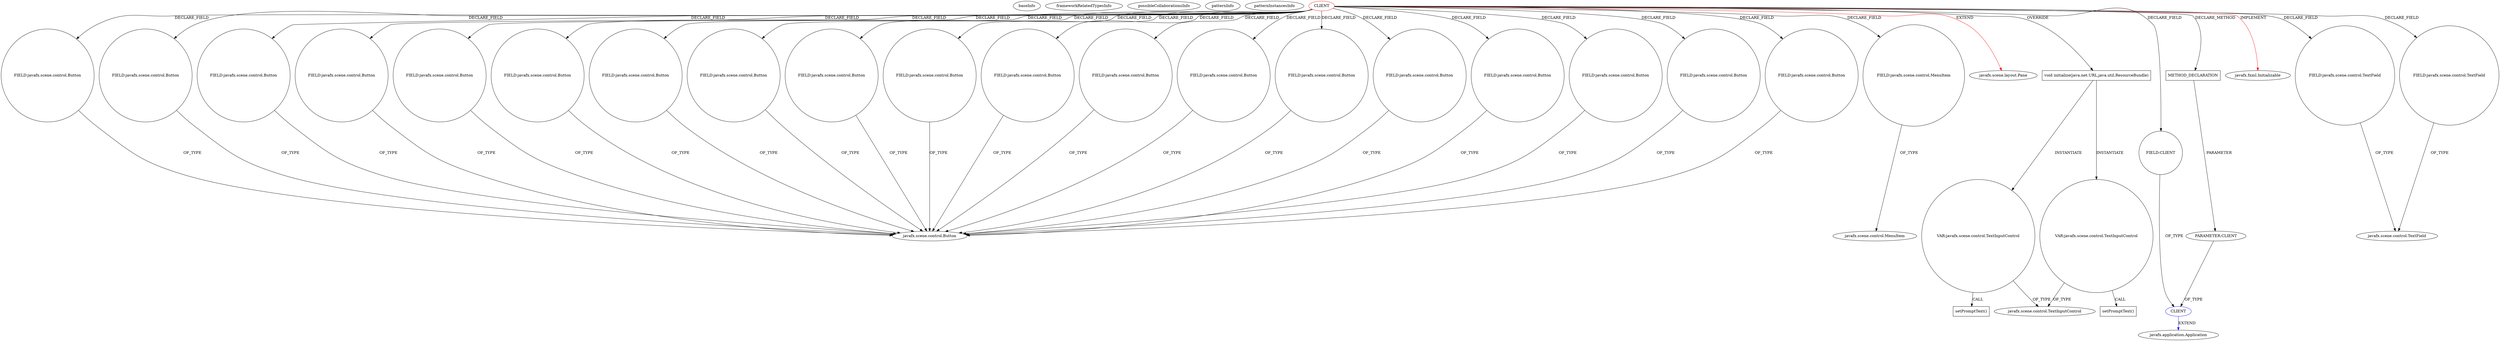 digraph {
baseInfo[graphId=312,category="pattern",isAnonymous=false,possibleRelation=true]
frameworkRelatedTypesInfo[0="javafx.fxml.Initializable",1="javafx.scene.layout.Pane"]
possibleCollaborationsInfo[0="312~FIELD_TYPE_DECLARATION-PARAMETER_TYPE_DECLARATION-CLIENT_METHOD_DECLARATION-~javafx.fxml.Initializable javafx.scene.layout.Pane ~javafx.application.Application ~false~false"]
patternInfo[frequency=2.0,patternRootClient=0]
patternInstancesInfo[0="weltensturm-milca~/weltensturm-milca/milca-master/src/milca/GUI.java~GUI~4747",1="weltensturm-milca~/weltensturm-milca/milca-master/src/milca/GUIController.java~GUIController~4745"]
7[label="javafx.scene.control.Button",vertexType="FRAMEWORK_CLASS_TYPE",isFrameworkType=false]
18[label="FIELD:javafx.scene.control.Button",vertexType="FIELD_DECLARATION",isFrameworkType=false,shape=circle]
22[label="FIELD:javafx.scene.control.Button",vertexType="FIELD_DECLARATION",isFrameworkType=false,shape=circle]
28[label="FIELD:javafx.scene.control.Button",vertexType="FIELD_DECLARATION",isFrameworkType=false,shape=circle]
48[label="FIELD:javafx.scene.control.Button",vertexType="FIELD_DECLARATION",isFrameworkType=false,shape=circle]
16[label="FIELD:javafx.scene.control.Button",vertexType="FIELD_DECLARATION",isFrameworkType=false,shape=circle]
24[label="FIELD:javafx.scene.control.Button",vertexType="FIELD_DECLARATION",isFrameworkType=false,shape=circle]
46[label="FIELD:javafx.scene.control.Button",vertexType="FIELD_DECLARATION",isFrameworkType=false,shape=circle]
38[label="FIELD:javafx.scene.control.Button",vertexType="FIELD_DECLARATION",isFrameworkType=false,shape=circle]
44[label="FIELD:javafx.scene.control.Button",vertexType="FIELD_DECLARATION",isFrameworkType=false,shape=circle]
30[label="FIELD:javafx.scene.control.Button",vertexType="FIELD_DECLARATION",isFrameworkType=false,shape=circle]
12[label="FIELD:javafx.scene.control.Button",vertexType="FIELD_DECLARATION",isFrameworkType=false,shape=circle]
50[label="FIELD:javafx.scene.control.Button",vertexType="FIELD_DECLARATION",isFrameworkType=false,shape=circle]
26[label="FIELD:javafx.scene.control.Button",vertexType="FIELD_DECLARATION",isFrameworkType=false,shape=circle]
6[label="FIELD:javafx.scene.control.Button",vertexType="FIELD_DECLARATION",isFrameworkType=false,shape=circle]
14[label="FIELD:javafx.scene.control.Button",vertexType="FIELD_DECLARATION",isFrameworkType=false,shape=circle]
40[label="FIELD:javafx.scene.control.Button",vertexType="FIELD_DECLARATION",isFrameworkType=false,shape=circle]
42[label="FIELD:javafx.scene.control.Button",vertexType="FIELD_DECLARATION",isFrameworkType=false,shape=circle]
52[label="FIELD:javafx.scene.control.Button",vertexType="FIELD_DECLARATION",isFrameworkType=false,shape=circle]
32[label="FIELD:javafx.scene.control.Button",vertexType="FIELD_DECLARATION",isFrameworkType=false,shape=circle]
0[label="CLIENT",vertexType="ROOT_CLIENT_CLASS_DECLARATION",isFrameworkType=false,color=red]
62[label="FIELD:javafx.scene.control.MenuItem",vertexType="FIELD_DECLARATION",isFrameworkType=false,shape=circle]
1[label="javafx.scene.layout.Pane",vertexType="FRAMEWORK_CLASS_TYPE",isFrameworkType=false]
61[label="javafx.scene.control.MenuItem",vertexType="FRAMEWORK_CLASS_TYPE",isFrameworkType=false]
72[label="void initialize(java.net.URL,java.util.ResourceBundle)",vertexType="OVERRIDING_METHOD_DECLARATION",isFrameworkType=false,shape=box]
73[label="VAR:javafx.scene.control.TextInputControl",vertexType="VARIABLE_EXPRESION",isFrameworkType=false,shape=circle]
3[label="FIELD:CLIENT",vertexType="FIELD_DECLARATION",isFrameworkType=false,shape=circle]
2[label="javafx.fxml.Initializable",vertexType="FRAMEWORK_INTERFACE_TYPE",isFrameworkType=false]
76[label="VAR:javafx.scene.control.TextInputControl",vertexType="VARIABLE_EXPRESION",isFrameworkType=false,shape=circle]
82[label="METHOD_DECLARATION",vertexType="CLIENT_METHOD_DECLARATION",isFrameworkType=false,shape=box]
83[label="PARAMETER:CLIENT",vertexType="PARAMETER_DECLARATION",isFrameworkType=false]
75[label="javafx.scene.control.TextInputControl",vertexType="FRAMEWORK_CLASS_TYPE",isFrameworkType=false]
54[label="FIELD:javafx.scene.control.TextField",vertexType="FIELD_DECLARATION",isFrameworkType=false,shape=circle]
55[label="javafx.scene.control.TextField",vertexType="FRAMEWORK_CLASS_TYPE",isFrameworkType=false]
74[label="setPromptText()",vertexType="INSIDE_CALL",isFrameworkType=false,shape=box]
56[label="FIELD:javafx.scene.control.TextField",vertexType="FIELD_DECLARATION",isFrameworkType=false,shape=circle]
77[label="setPromptText()",vertexType="INSIDE_CALL",isFrameworkType=false,shape=box]
4[label="CLIENT",vertexType="REFERENCE_CLIENT_CLASS_DECLARATION",isFrameworkType=false,color=blue]
5[label="javafx.application.Application",vertexType="FRAMEWORK_CLASS_TYPE",isFrameworkType=false]
48->7[label="OF_TYPE"]
0->14[label="DECLARE_FIELD"]
0->54[label="DECLARE_FIELD"]
22->7[label="OF_TYPE"]
0->22[label="DECLARE_FIELD"]
16->7[label="OF_TYPE"]
0->82[label="DECLARE_METHOD"]
83->4[label="OF_TYPE"]
0->42[label="DECLARE_FIELD"]
0->32[label="DECLARE_FIELD"]
38->7[label="OF_TYPE"]
12->7[label="OF_TYPE"]
52->7[label="OF_TYPE"]
0->38[label="DECLARE_FIELD"]
0->72[label="OVERRIDE"]
46->7[label="OF_TYPE"]
0->62[label="DECLARE_FIELD"]
6->7[label="OF_TYPE"]
0->18[label="DECLARE_FIELD"]
32->7[label="OF_TYPE"]
0->3[label="DECLARE_FIELD"]
14->7[label="OF_TYPE"]
72->73[label="INSTANTIATE"]
0->6[label="DECLARE_FIELD"]
76->77[label="CALL"]
4->5[label="EXTEND",color=blue]
0->56[label="DECLARE_FIELD"]
42->7[label="OF_TYPE"]
0->40[label="DECLARE_FIELD"]
30->7[label="OF_TYPE"]
76->75[label="OF_TYPE"]
0->46[label="DECLARE_FIELD"]
0->44[label="DECLARE_FIELD"]
0->26[label="DECLARE_FIELD"]
72->76[label="INSTANTIATE"]
54->55[label="OF_TYPE"]
44->7[label="OF_TYPE"]
0->50[label="DECLARE_FIELD"]
73->75[label="OF_TYPE"]
0->48[label="DECLARE_FIELD"]
0->28[label="DECLARE_FIELD"]
26->7[label="OF_TYPE"]
62->61[label="OF_TYPE"]
0->30[label="DECLARE_FIELD"]
18->7[label="OF_TYPE"]
50->7[label="OF_TYPE"]
0->24[label="DECLARE_FIELD"]
0->16[label="DECLARE_FIELD"]
0->52[label="DECLARE_FIELD"]
56->55[label="OF_TYPE"]
0->2[label="IMPLEMENT",color=red]
82->83[label="PARAMETER"]
0->1[label="EXTEND",color=red]
0->12[label="DECLARE_FIELD"]
24->7[label="OF_TYPE"]
3->4[label="OF_TYPE"]
28->7[label="OF_TYPE"]
40->7[label="OF_TYPE"]
73->74[label="CALL"]
}
